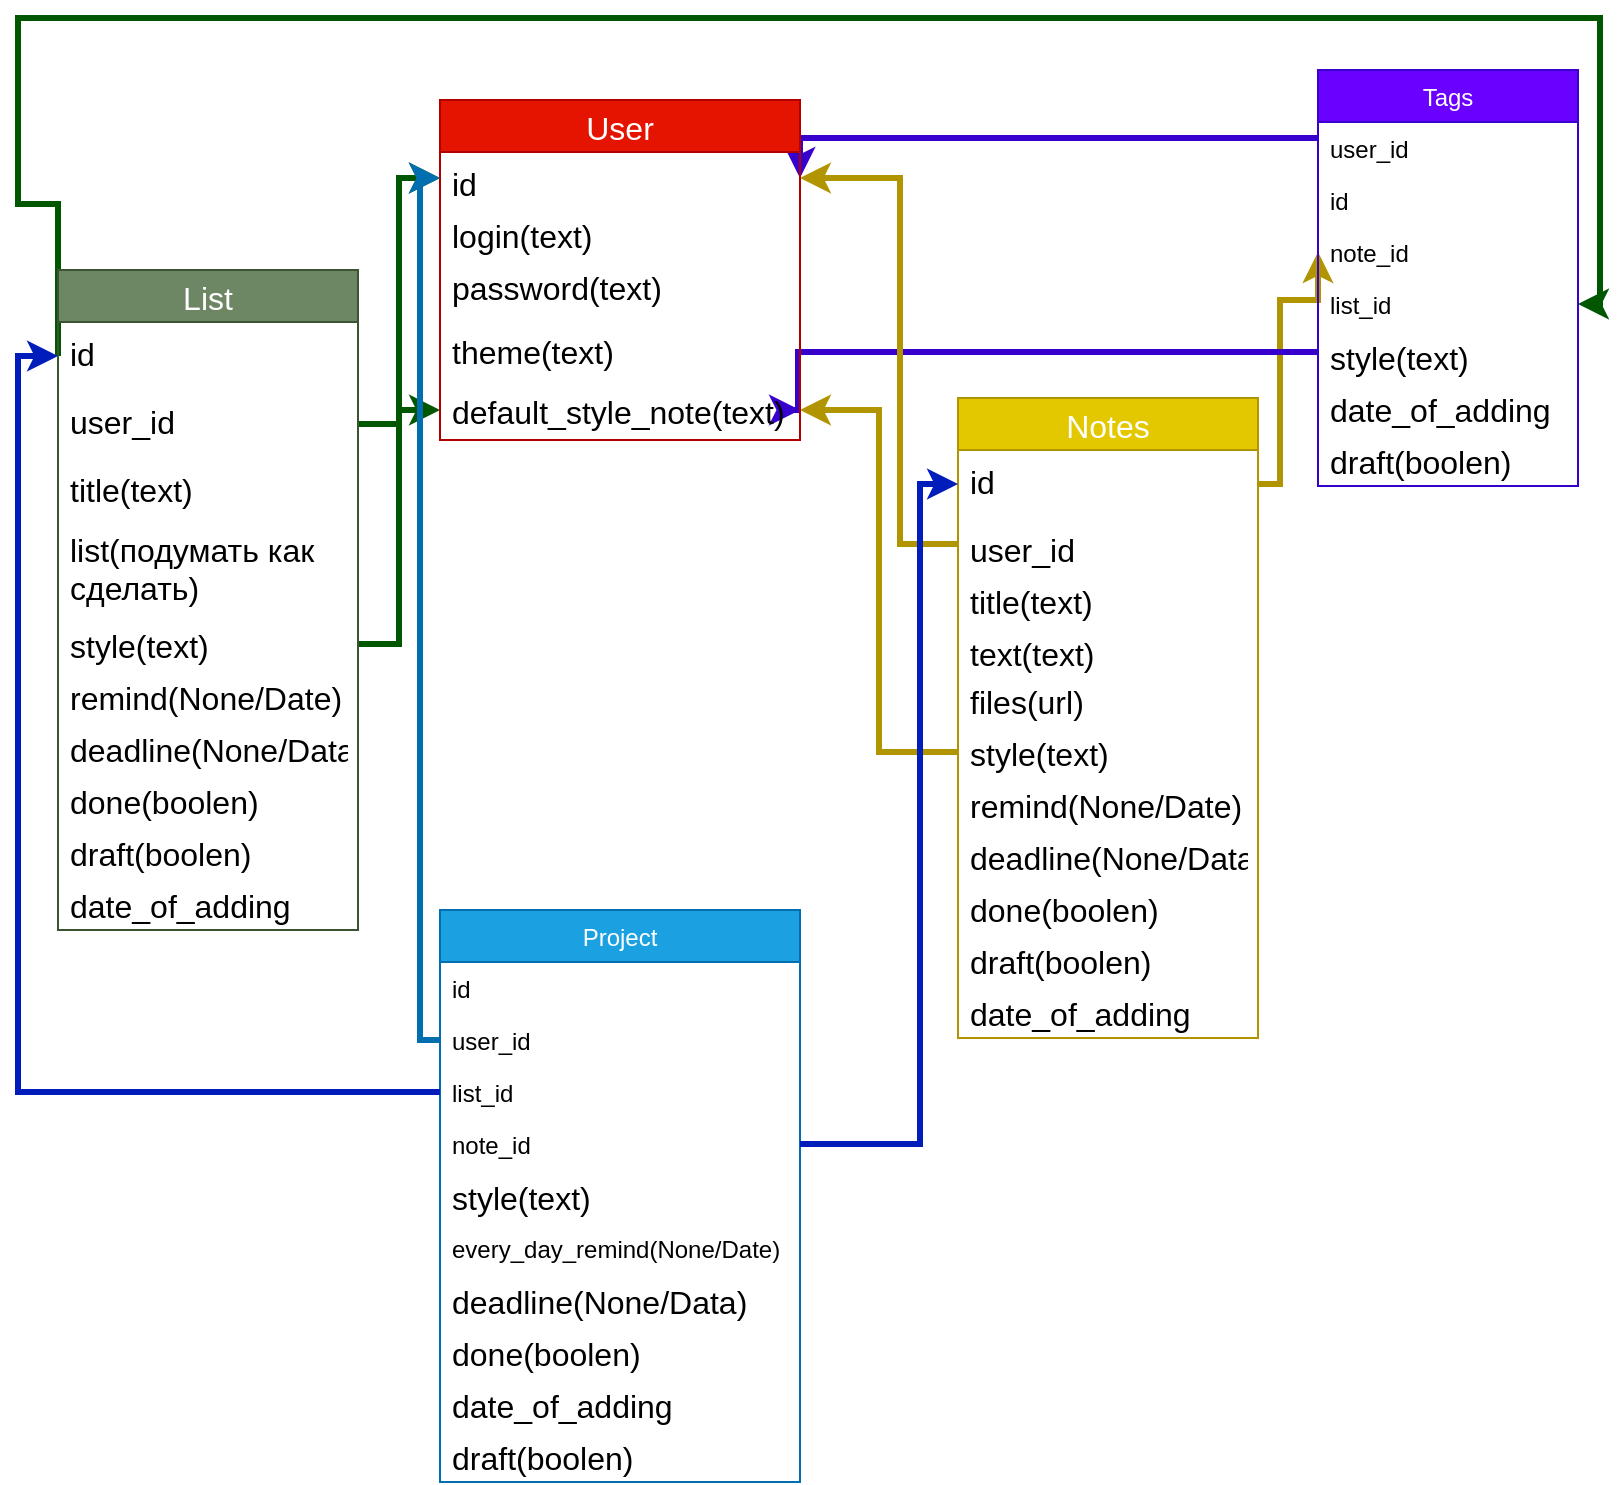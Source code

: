 <mxfile version="13.6.5" type="device" pages="8"><diagram id="mcJveL9KsqKpBxcvd3I-" name="Page-1"><mxGraphModel dx="1422" dy="762" grid="1" gridSize="10" guides="1" tooltips="1" connect="1" arrows="1" fold="1" page="1" pageScale="1" pageWidth="827" pageHeight="1169" math="0" shadow="0"><root><mxCell id="0"/><mxCell id="1" parent="0"/><mxCell id="DHCui0q18U9zmf-Km2G7-1" style="edgeStyle=orthogonalEdgeStyle;rounded=0;orthogonalLoop=1;jettySize=auto;html=1;entryX=0;entryY=0.5;entryDx=0;entryDy=0;fillColor=#008a00;strokeColor=#005700;strokeWidth=3;" parent="1" source="DHCui0q18U9zmf-Km2G7-5" target="DHCui0q18U9zmf-Km2G7-22" edge="1"><mxGeometry relative="1" as="geometry"/></mxCell><mxCell id="DHCui0q18U9zmf-Km2G7-2" style="edgeStyle=orthogonalEdgeStyle;rounded=0;orthogonalLoop=1;jettySize=auto;html=1;fillColor=#008a00;strokeColor=#005700;strokeWidth=3;" parent="1" source="DHCui0q18U9zmf-Km2G7-8" target="DHCui0q18U9zmf-Km2G7-26" edge="1"><mxGeometry relative="1" as="geometry"/></mxCell><mxCell id="DHCui0q18U9zmf-Km2G7-12" style="edgeStyle=orthogonalEdgeStyle;rounded=0;orthogonalLoop=1;jettySize=auto;html=1;entryX=1;entryY=0.5;entryDx=0;entryDy=0;strokeWidth=3;exitX=0;exitY=0.5;exitDx=0;exitDy=0;fillColor=#008a00;strokeColor=#005700;" parent="1" source="DHCui0q18U9zmf-Km2G7-4" target="DHCui0q18U9zmf-Km2G7-16" edge="1"><mxGeometry relative="1" as="geometry"><Array as="points"><mxPoint x="19" y="427"/><mxPoint x="19" y="334"/><mxPoint x="810" y="334"/><mxPoint x="810" y="477"/></Array></mxGeometry></mxCell><mxCell id="DHCui0q18U9zmf-Km2G7-20" style="edgeStyle=orthogonalEdgeStyle;rounded=0;orthogonalLoop=1;jettySize=auto;html=1;entryX=0;entryY=0.5;entryDx=0;entryDy=0;strokeWidth=3;fillColor=#e3c800;strokeColor=#B09500;" parent="1" source="DHCui0q18U9zmf-Km2G7-32" target="DHCui0q18U9zmf-Km2G7-15" edge="1"><mxGeometry relative="1" as="geometry"><Array as="points"><mxPoint x="650" y="567"/><mxPoint x="650" y="475"/></Array></mxGeometry></mxCell><mxCell id="DHCui0q18U9zmf-Km2G7-28" style="edgeStyle=orthogonalEdgeStyle;rounded=0;orthogonalLoop=1;jettySize=auto;html=1;entryX=1;entryY=0.5;entryDx=0;entryDy=0;strokeWidth=3;fillColor=#6a00ff;strokeColor=#3700CC;" parent="1" source="DHCui0q18U9zmf-Km2G7-17" target="DHCui0q18U9zmf-Km2G7-26" edge="1"><mxGeometry relative="1" as="geometry"><Array as="points"><mxPoint x="409" y="501"/></Array></mxGeometry></mxCell><mxCell id="DHCui0q18U9zmf-Km2G7-29" style="edgeStyle=orthogonalEdgeStyle;rounded=0;orthogonalLoop=1;jettySize=auto;html=1;entryX=1;entryY=0.5;entryDx=0;entryDy=0;strokeWidth=3;fillColor=#e3c800;strokeColor=#B09500;" parent="1" source="DHCui0q18U9zmf-Km2G7-33" target="DHCui0q18U9zmf-Km2G7-22" edge="1"><mxGeometry relative="1" as="geometry"><Array as="points"><mxPoint x="460" y="597"/><mxPoint x="460" y="414"/></Array></mxGeometry></mxCell><mxCell id="DHCui0q18U9zmf-Km2G7-30" style="edgeStyle=orthogonalEdgeStyle;rounded=0;orthogonalLoop=1;jettySize=auto;html=1;entryX=1;entryY=0.5;entryDx=0;entryDy=0;strokeWidth=3;fillColor=#e3c800;strokeColor=#B09500;" parent="1" source="DHCui0q18U9zmf-Km2G7-37" target="DHCui0q18U9zmf-Km2G7-26" edge="1"><mxGeometry relative="1" as="geometry"/></mxCell><mxCell id="DHCui0q18U9zmf-Km2G7-41" style="edgeStyle=orthogonalEdgeStyle;rounded=0;orthogonalLoop=1;jettySize=auto;html=1;entryX=1;entryY=0.5;entryDx=0;entryDy=0;strokeWidth=3;fillColor=#6a00ff;strokeColor=#3700CC;" parent="1" source="DHCui0q18U9zmf-Km2G7-14" target="DHCui0q18U9zmf-Km2G7-22" edge="1"><mxGeometry relative="1" as="geometry"><Array as="points"><mxPoint x="734" y="394"/><mxPoint x="409" y="394"/></Array></mxGeometry></mxCell><mxCell id="DHCui0q18U9zmf-Km2G7-31" value="Notes" style="swimlane;fontStyle=0;childLayout=stackLayout;horizontal=1;startSize=26;fillColor=#e3c800;horizontalStack=0;resizeParent=1;resizeParentMax=0;resizeLast=0;collapsible=1;marginBottom=0;fontSize=16;strokeColor=#B09500;fontColor=#ffffff;" parent="1" vertex="1"><mxGeometry x="489" y="524" width="150" height="320" as="geometry"/></mxCell><mxCell id="DHCui0q18U9zmf-Km2G7-32" value="id" style="text;strokeColor=none;fillColor=none;align=left;verticalAlign=top;spacingLeft=4;spacingRight=4;overflow=hidden;rotatable=0;points=[[0,0.5],[1,0.5]];portConstraint=eastwest;fontSize=16;" parent="DHCui0q18U9zmf-Km2G7-31" vertex="1"><mxGeometry y="26" width="150" height="34" as="geometry"/></mxCell><mxCell id="DHCui0q18U9zmf-Km2G7-33" value="user_id" style="text;strokeColor=none;fillColor=none;align=left;verticalAlign=top;spacingLeft=4;spacingRight=4;overflow=hidden;rotatable=0;points=[[0,0.5],[1,0.5]];portConstraint=eastwest;fontSize=16;" parent="DHCui0q18U9zmf-Km2G7-31" vertex="1"><mxGeometry y="60" width="150" height="26" as="geometry"/></mxCell><mxCell id="DHCui0q18U9zmf-Km2G7-34" value="title(text)" style="text;strokeColor=none;fillColor=none;align=left;verticalAlign=top;spacingLeft=4;spacingRight=4;overflow=hidden;rotatable=0;points=[[0,0.5],[1,0.5]];portConstraint=eastwest;fontSize=16;" parent="DHCui0q18U9zmf-Km2G7-31" vertex="1"><mxGeometry y="86" width="150" height="26" as="geometry"/></mxCell><mxCell id="DHCui0q18U9zmf-Km2G7-35" value="text(text)" style="text;strokeColor=none;fillColor=none;align=left;verticalAlign=top;spacingLeft=4;spacingRight=4;overflow=hidden;rotatable=0;points=[[0,0.5],[1,0.5]];portConstraint=eastwest;fontSize=16;" parent="DHCui0q18U9zmf-Km2G7-31" vertex="1"><mxGeometry y="112" width="150" height="26" as="geometry"/></mxCell><mxCell id="DHCui0q18U9zmf-Km2G7-36" value="files(url)" style="text;strokeColor=none;fillColor=none;align=left;verticalAlign=middle;spacingLeft=4;spacingRight=4;overflow=hidden;rotatable=0;points=[[0,0.5],[1,0.5]];portConstraint=eastwest;fontSize=16;" parent="DHCui0q18U9zmf-Km2G7-31" vertex="1"><mxGeometry y="138" width="150" height="26" as="geometry"/></mxCell><mxCell id="DHCui0q18U9zmf-Km2G7-37" value="style(text)" style="text;strokeColor=none;fillColor=none;align=left;verticalAlign=middle;spacingLeft=4;spacingRight=4;overflow=hidden;rotatable=0;points=[[0,0.5],[1,0.5]];portConstraint=eastwest;fontSize=16;" parent="DHCui0q18U9zmf-Km2G7-31" vertex="1"><mxGeometry y="164" width="150" height="26" as="geometry"/></mxCell><mxCell id="DHCui0q18U9zmf-Km2G7-38" value="remind(None/Date)" style="text;strokeColor=none;fillColor=none;align=left;verticalAlign=middle;spacingLeft=4;spacingRight=4;overflow=hidden;rotatable=0;points=[[0,0.5],[1,0.5]];portConstraint=eastwest;fontSize=16;" parent="DHCui0q18U9zmf-Km2G7-31" vertex="1"><mxGeometry y="190" width="150" height="26" as="geometry"/></mxCell><mxCell id="wD5M1edxfhi9S-xirRr8-1" value="deadline(None/Data)" style="text;strokeColor=none;fillColor=none;align=left;verticalAlign=middle;spacingLeft=4;spacingRight=4;overflow=hidden;rotatable=0;points=[[0,0.5],[1,0.5]];portConstraint=eastwest;fontSize=16;" parent="DHCui0q18U9zmf-Km2G7-31" vertex="1"><mxGeometry y="216" width="150" height="26" as="geometry"/></mxCell><mxCell id="DHCui0q18U9zmf-Km2G7-39" value="done(boolen)" style="text;strokeColor=none;fillColor=none;align=left;verticalAlign=middle;spacingLeft=4;spacingRight=4;overflow=hidden;rotatable=0;points=[[0,0.5],[1,0.5]];portConstraint=eastwest;fontSize=16;" parent="DHCui0q18U9zmf-Km2G7-31" vertex="1"><mxGeometry y="242" width="150" height="26" as="geometry"/></mxCell><mxCell id="wD5M1edxfhi9S-xirRr8-3" value="draft(boolen)" style="text;strokeColor=none;fillColor=none;align=left;verticalAlign=middle;spacingLeft=4;spacingRight=4;overflow=hidden;rotatable=0;points=[[0,0.5],[1,0.5]];portConstraint=eastwest;fontSize=16;" parent="DHCui0q18U9zmf-Km2G7-31" vertex="1"><mxGeometry y="268" width="150" height="26" as="geometry"/></mxCell><mxCell id="DHCui0q18U9zmf-Km2G7-40" value="date_of_adding" style="text;strokeColor=none;fillColor=none;align=left;verticalAlign=middle;spacingLeft=4;spacingRight=4;overflow=hidden;rotatable=0;points=[[0,0.5],[1,0.5]];portConstraint=eastwest;fontSize=16;" parent="DHCui0q18U9zmf-Km2G7-31" vertex="1"><mxGeometry y="294" width="150" height="26" as="geometry"/></mxCell><mxCell id="DHCui0q18U9zmf-Km2G7-21" value="User" style="swimlane;fontStyle=0;childLayout=stackLayout;horizontal=1;startSize=26;horizontalStack=0;resizeParent=1;resizeParentMax=0;resizeLast=0;collapsible=1;marginBottom=0;fillColor=#e51400;swimlaneFillColor=none;swimlaneLine=1;glass=0;shadow=0;sketch=0;fontSize=16;strokeColor=#B20000;fontColor=#ffffff;" parent="1" vertex="1"><mxGeometry x="230" y="375" width="180" height="170" as="geometry"/></mxCell><mxCell id="DHCui0q18U9zmf-Km2G7-22" value="id" style="text;strokeColor=none;fillColor=none;align=left;verticalAlign=top;spacingLeft=4;spacingRight=4;overflow=hidden;rotatable=0;points=[[0,0.5],[1,0.5]];portConstraint=eastwest;fontSize=16;" parent="DHCui0q18U9zmf-Km2G7-21" vertex="1"><mxGeometry y="26" width="180" height="26" as="geometry"/></mxCell><mxCell id="DHCui0q18U9zmf-Km2G7-23" value="login(text)" style="text;strokeColor=none;fillColor=none;align=left;verticalAlign=top;spacingLeft=4;spacingRight=4;overflow=hidden;rotatable=0;points=[[0,0.5],[1,0.5]];portConstraint=eastwest;fontSize=16;" parent="DHCui0q18U9zmf-Km2G7-21" vertex="1"><mxGeometry y="52" width="180" height="26" as="geometry"/></mxCell><mxCell id="DHCui0q18U9zmf-Km2G7-24" value="password(text)" style="text;strokeColor=none;fillColor=none;align=left;verticalAlign=top;spacingLeft=4;spacingRight=4;overflow=hidden;rotatable=0;points=[[0,0.5],[1,0.5]];portConstraint=eastwest;fontSize=16;" parent="DHCui0q18U9zmf-Km2G7-21" vertex="1"><mxGeometry y="78" width="180" height="32" as="geometry"/></mxCell><mxCell id="DHCui0q18U9zmf-Km2G7-25" value="theme(text)" style="text;strokeColor=none;fillColor=none;align=left;verticalAlign=top;spacingLeft=4;spacingRight=4;overflow=hidden;rotatable=0;points=[[0,0.5],[1,0.5]];portConstraint=eastwest;fontSize=16;" parent="DHCui0q18U9zmf-Km2G7-21" vertex="1"><mxGeometry y="110" width="180" height="30" as="geometry"/></mxCell><mxCell id="DHCui0q18U9zmf-Km2G7-26" value="default_style_note(text)" style="text;strokeColor=none;fillColor=none;align=left;verticalAlign=top;spacingLeft=4;spacingRight=4;overflow=hidden;rotatable=0;points=[[0,0.5],[1,0.5]];portConstraint=eastwest;fontSize=16;" parent="DHCui0q18U9zmf-Km2G7-21" vertex="1"><mxGeometry y="140" width="180" height="30" as="geometry"/></mxCell><mxCell id="DHCui0q18U9zmf-Km2G7-13" value="Tags" style="swimlane;fontStyle=0;childLayout=stackLayout;horizontal=1;startSize=26;fillColor=#6a00ff;horizontalStack=0;resizeParent=1;resizeParentMax=0;resizeLast=0;collapsible=1;marginBottom=0;strokeColor=#3700CC;fontColor=#ffffff;" parent="1" vertex="1"><mxGeometry x="669" y="360" width="130" height="208" as="geometry"/></mxCell><mxCell id="DHCui0q18U9zmf-Km2G7-14" value="user_id" style="text;strokeColor=none;fillColor=none;align=left;verticalAlign=top;spacingLeft=4;spacingRight=4;overflow=hidden;rotatable=0;points=[[0,0.5],[1,0.5]];portConstraint=eastwest;" parent="DHCui0q18U9zmf-Km2G7-13" vertex="1"><mxGeometry y="26" width="130" height="26" as="geometry"/></mxCell><mxCell id="wD5M1edxfhi9S-xirRr8-11" value="id" style="text;strokeColor=none;fillColor=none;align=left;verticalAlign=top;spacingLeft=4;spacingRight=4;overflow=hidden;rotatable=0;points=[[0,0.5],[1,0.5]];portConstraint=eastwest;" parent="DHCui0q18U9zmf-Km2G7-13" vertex="1"><mxGeometry y="52" width="130" height="26" as="geometry"/></mxCell><mxCell id="DHCui0q18U9zmf-Km2G7-15" value="note_id" style="text;strokeColor=none;fillColor=none;align=left;verticalAlign=top;spacingLeft=4;spacingRight=4;overflow=hidden;rotatable=0;points=[[0,0.5],[1,0.5]];portConstraint=eastwest;" parent="DHCui0q18U9zmf-Km2G7-13" vertex="1"><mxGeometry y="78" width="130" height="26" as="geometry"/></mxCell><mxCell id="DHCui0q18U9zmf-Km2G7-16" value="list_id" style="text;strokeColor=none;fillColor=none;align=left;verticalAlign=top;spacingLeft=4;spacingRight=4;overflow=hidden;rotatable=0;points=[[0,0.5],[1,0.5]];portConstraint=eastwest;" parent="DHCui0q18U9zmf-Km2G7-13" vertex="1"><mxGeometry y="104" width="130" height="26" as="geometry"/></mxCell><mxCell id="DHCui0q18U9zmf-Km2G7-17" value="style(text)" style="text;strokeColor=none;fillColor=none;align=left;verticalAlign=middle;spacingLeft=4;spacingRight=4;overflow=hidden;rotatable=0;points=[[0,0.5],[1,0.5]];portConstraint=eastwest;fontSize=16;" parent="DHCui0q18U9zmf-Km2G7-13" vertex="1"><mxGeometry y="130" width="130" height="26" as="geometry"/></mxCell><mxCell id="DHCui0q18U9zmf-Km2G7-18" value="date_of_adding" style="text;strokeColor=none;fillColor=none;align=left;verticalAlign=middle;spacingLeft=4;spacingRight=4;overflow=hidden;rotatable=0;points=[[0,0.5],[1,0.5]];portConstraint=eastwest;fontSize=16;" parent="DHCui0q18U9zmf-Km2G7-13" vertex="1"><mxGeometry y="156" width="130" height="26" as="geometry"/></mxCell><mxCell id="DHCui0q18U9zmf-Km2G7-19" value="draft(boolen)" style="text;strokeColor=none;fillColor=none;align=left;verticalAlign=middle;spacingLeft=4;spacingRight=4;overflow=hidden;rotatable=0;points=[[0,0.5],[1,0.5]];portConstraint=eastwest;fontSize=16;" parent="DHCui0q18U9zmf-Km2G7-13" vertex="1"><mxGeometry y="182" width="130" height="26" as="geometry"/></mxCell><mxCell id="wD5M1edxfhi9S-xirRr8-5" value="Project" style="swimlane;fontStyle=0;childLayout=stackLayout;horizontal=1;startSize=26;fillColor=#1ba1e2;horizontalStack=0;resizeParent=1;resizeParentMax=0;resizeLast=0;collapsible=1;marginBottom=0;strokeColor=#006EAF;fontColor=#ffffff;" parent="1" vertex="1"><mxGeometry x="230" y="780" width="180" height="286" as="geometry"/></mxCell><mxCell id="wD5M1edxfhi9S-xirRr8-6" value="id" style="text;strokeColor=none;fillColor=none;align=left;verticalAlign=top;spacingLeft=4;spacingRight=4;overflow=hidden;rotatable=0;points=[[0,0.5],[1,0.5]];portConstraint=eastwest;" parent="wD5M1edxfhi9S-xirRr8-5" vertex="1"><mxGeometry y="26" width="180" height="26" as="geometry"/></mxCell><mxCell id="wD5M1edxfhi9S-xirRr8-7" value="user_id" style="text;strokeColor=none;fillColor=none;align=left;verticalAlign=top;spacingLeft=4;spacingRight=4;overflow=hidden;rotatable=0;points=[[0,0.5],[1,0.5]];portConstraint=eastwest;" parent="wD5M1edxfhi9S-xirRr8-5" vertex="1"><mxGeometry y="52" width="180" height="26" as="geometry"/></mxCell><mxCell id="wD5M1edxfhi9S-xirRr8-10" value="list_id" style="text;strokeColor=none;fillColor=none;align=left;verticalAlign=top;spacingLeft=4;spacingRight=4;overflow=hidden;rotatable=0;points=[[0,0.5],[1,0.5]];portConstraint=eastwest;" parent="wD5M1edxfhi9S-xirRr8-5" vertex="1"><mxGeometry y="78" width="180" height="26" as="geometry"/></mxCell><mxCell id="wD5M1edxfhi9S-xirRr8-9" value="note_id" style="text;strokeColor=none;fillColor=none;align=left;verticalAlign=top;spacingLeft=4;spacingRight=4;overflow=hidden;rotatable=0;points=[[0,0.5],[1,0.5]];portConstraint=eastwest;" parent="wD5M1edxfhi9S-xirRr8-5" vertex="1"><mxGeometry y="104" width="180" height="26" as="geometry"/></mxCell><mxCell id="wD5M1edxfhi9S-xirRr8-21" value="style(text)" style="text;strokeColor=none;fillColor=none;align=left;verticalAlign=middle;spacingLeft=4;spacingRight=4;overflow=hidden;rotatable=0;points=[[0,0.5],[1,0.5]];portConstraint=eastwest;fontSize=16;" parent="wD5M1edxfhi9S-xirRr8-5" vertex="1"><mxGeometry y="130" width="180" height="26" as="geometry"/></mxCell><mxCell id="wD5M1edxfhi9S-xirRr8-8" value="every_day_remind(None/Date)" style="text;strokeColor=none;fillColor=none;align=left;verticalAlign=top;spacingLeft=4;spacingRight=4;overflow=hidden;rotatable=0;points=[[0,0.5],[1,0.5]];portConstraint=eastwest;" parent="wD5M1edxfhi9S-xirRr8-5" vertex="1"><mxGeometry y="156" width="180" height="26" as="geometry"/></mxCell><mxCell id="wD5M1edxfhi9S-xirRr8-20" value="deadline(None/Data)" style="text;strokeColor=none;fillColor=none;align=left;verticalAlign=middle;spacingLeft=4;spacingRight=4;overflow=hidden;rotatable=0;points=[[0,0.5],[1,0.5]];portConstraint=eastwest;fontSize=16;" parent="wD5M1edxfhi9S-xirRr8-5" vertex="1"><mxGeometry y="182" width="180" height="26" as="geometry"/></mxCell><mxCell id="wD5M1edxfhi9S-xirRr8-17" value="done(boolen)" style="text;strokeColor=none;fillColor=none;align=left;verticalAlign=middle;spacingLeft=4;spacingRight=4;overflow=hidden;rotatable=0;points=[[0,0.5],[1,0.5]];portConstraint=eastwest;fontSize=16;" parent="wD5M1edxfhi9S-xirRr8-5" vertex="1"><mxGeometry y="208" width="180" height="26" as="geometry"/></mxCell><mxCell id="wD5M1edxfhi9S-xirRr8-19" value="date_of_adding" style="text;strokeColor=none;fillColor=none;align=left;verticalAlign=middle;spacingLeft=4;spacingRight=4;overflow=hidden;rotatable=0;points=[[0,0.5],[1,0.5]];portConstraint=eastwest;fontSize=16;" parent="wD5M1edxfhi9S-xirRr8-5" vertex="1"><mxGeometry y="234" width="180" height="26" as="geometry"/></mxCell><mxCell id="wD5M1edxfhi9S-xirRr8-18" value="draft(boolen)" style="text;strokeColor=none;fillColor=none;align=left;verticalAlign=middle;spacingLeft=4;spacingRight=4;overflow=hidden;rotatable=0;points=[[0,0.5],[1,0.5]];portConstraint=eastwest;fontSize=16;" parent="wD5M1edxfhi9S-xirRr8-5" vertex="1"><mxGeometry y="260" width="180" height="26" as="geometry"/></mxCell><mxCell id="wD5M1edxfhi9S-xirRr8-12" style="edgeStyle=orthogonalEdgeStyle;rounded=0;orthogonalLoop=1;jettySize=auto;html=1;entryX=0;entryY=0.5;entryDx=0;entryDy=0;fillColor=#1ba1e2;strokeColor=#006EAF;strokeWidth=3;" parent="1" source="wD5M1edxfhi9S-xirRr8-7" target="DHCui0q18U9zmf-Km2G7-22" edge="1"><mxGeometry relative="1" as="geometry"><Array as="points"><mxPoint x="220" y="845"/><mxPoint x="220" y="414"/></Array></mxGeometry></mxCell><mxCell id="wD5M1edxfhi9S-xirRr8-15" style="edgeStyle=orthogonalEdgeStyle;rounded=0;orthogonalLoop=1;jettySize=auto;html=1;strokeWidth=3;fillColor=#0050ef;strokeColor=#001DBC;" parent="1" source="wD5M1edxfhi9S-xirRr8-9" target="DHCui0q18U9zmf-Km2G7-32" edge="1"><mxGeometry relative="1" as="geometry"><Array as="points"><mxPoint x="470" y="897"/><mxPoint x="470" y="567"/></Array></mxGeometry></mxCell><mxCell id="wD5M1edxfhi9S-xirRr8-16" style="edgeStyle=orthogonalEdgeStyle;rounded=0;orthogonalLoop=1;jettySize=auto;html=1;entryX=0;entryY=0.5;entryDx=0;entryDy=0;strokeWidth=3;fillColor=#0050ef;strokeColor=#001DBC;" parent="1" source="wD5M1edxfhi9S-xirRr8-10" target="DHCui0q18U9zmf-Km2G7-4" edge="1"><mxGeometry relative="1" as="geometry"><Array as="points"><mxPoint x="19" y="871"/><mxPoint x="19" y="503"/></Array></mxGeometry></mxCell><mxCell id="DHCui0q18U9zmf-Km2G7-3" value="List" style="swimlane;fontStyle=0;childLayout=stackLayout;horizontal=1;startSize=26;fillColor=#6d8764;horizontalStack=0;resizeParent=1;resizeParentMax=0;resizeLast=0;collapsible=1;marginBottom=0;shadow=0;glass=0;sketch=0;fontSize=16;strokeColor=#3A5431;fontColor=#ffffff;" parent="1" vertex="1"><mxGeometry x="39" y="460" width="150" height="330" as="geometry"/></mxCell><mxCell id="DHCui0q18U9zmf-Km2G7-4" value="id" style="text;strokeColor=none;fillColor=none;align=left;verticalAlign=top;spacingLeft=4;spacingRight=4;overflow=hidden;rotatable=0;points=[[0,0.5],[1,0.5]];portConstraint=eastwest;fontSize=16;" parent="DHCui0q18U9zmf-Km2G7-3" vertex="1"><mxGeometry y="26" width="150" height="34" as="geometry"/></mxCell><mxCell id="DHCui0q18U9zmf-Km2G7-5" value="user_id" style="text;strokeColor=none;fillColor=none;align=left;verticalAlign=top;spacingLeft=4;spacingRight=4;overflow=hidden;rotatable=0;points=[[0,0.5],[1,0.5]];portConstraint=eastwest;fontSize=16;" parent="DHCui0q18U9zmf-Km2G7-3" vertex="1"><mxGeometry y="60" width="150" height="34" as="geometry"/></mxCell><mxCell id="DHCui0q18U9zmf-Km2G7-6" value="title(text)" style="text;strokeColor=none;fillColor=none;align=left;verticalAlign=top;spacingLeft=4;spacingRight=4;overflow=hidden;rotatable=0;points=[[0,0.5],[1,0.5]];portConstraint=eastwest;fontSize=16;" parent="DHCui0q18U9zmf-Km2G7-3" vertex="1"><mxGeometry y="94" width="150" height="30" as="geometry"/></mxCell><mxCell id="DHCui0q18U9zmf-Km2G7-7" value="list(подумать как &#10;сделать)" style="text;strokeColor=none;fillColor=none;align=left;verticalAlign=top;spacingLeft=4;spacingRight=4;overflow=hidden;rotatable=0;points=[[0,0.5],[1,0.5]];portConstraint=eastwest;fontSize=16;" parent="DHCui0q18U9zmf-Km2G7-3" vertex="1"><mxGeometry y="124" width="150" height="50" as="geometry"/></mxCell><mxCell id="DHCui0q18U9zmf-Km2G7-8" value="style(text)" style="text;strokeColor=none;fillColor=none;align=left;verticalAlign=middle;spacingLeft=4;spacingRight=4;overflow=hidden;rotatable=0;points=[[0,0.5],[1,0.5]];portConstraint=eastwest;fontSize=16;" parent="DHCui0q18U9zmf-Km2G7-3" vertex="1"><mxGeometry y="174" width="150" height="26" as="geometry"/></mxCell><mxCell id="DHCui0q18U9zmf-Km2G7-9" value="remind(None/Date)" style="text;strokeColor=none;fillColor=none;align=left;verticalAlign=middle;spacingLeft=4;spacingRight=4;overflow=hidden;rotatable=0;points=[[0,0.5],[1,0.5]];portConstraint=eastwest;fontSize=16;" parent="DHCui0q18U9zmf-Km2G7-3" vertex="1"><mxGeometry y="200" width="150" height="26" as="geometry"/></mxCell><mxCell id="wD5M1edxfhi9S-xirRr8-2" value="deadline(None/Data)" style="text;strokeColor=none;fillColor=none;align=left;verticalAlign=middle;spacingLeft=4;spacingRight=4;overflow=hidden;rotatable=0;points=[[0,0.5],[1,0.5]];portConstraint=eastwest;fontSize=16;" parent="DHCui0q18U9zmf-Km2G7-3" vertex="1"><mxGeometry y="226" width="150" height="26" as="geometry"/></mxCell><mxCell id="wD5M1edxfhi9S-xirRr8-4" value="done(boolen)" style="text;strokeColor=none;fillColor=none;align=left;verticalAlign=middle;spacingLeft=4;spacingRight=4;overflow=hidden;rotatable=0;points=[[0,0.5],[1,0.5]];portConstraint=eastwest;fontSize=16;" parent="DHCui0q18U9zmf-Km2G7-3" vertex="1"><mxGeometry y="252" width="150" height="26" as="geometry"/></mxCell><mxCell id="DHCui0q18U9zmf-Km2G7-10" value="draft(boolen)" style="text;strokeColor=none;fillColor=none;align=left;verticalAlign=middle;spacingLeft=4;spacingRight=4;overflow=hidden;rotatable=0;points=[[0,0.5],[1,0.5]];portConstraint=eastwest;fontSize=16;" parent="DHCui0q18U9zmf-Km2G7-3" vertex="1"><mxGeometry y="278" width="150" height="26" as="geometry"/></mxCell><mxCell id="DHCui0q18U9zmf-Km2G7-11" value="date_of_adding" style="text;strokeColor=none;fillColor=none;align=left;verticalAlign=middle;spacingLeft=4;spacingRight=4;overflow=hidden;rotatable=0;points=[[0,0.5],[1,0.5]];portConstraint=eastwest;fontSize=16;" parent="DHCui0q18U9zmf-Km2G7-3" vertex="1"><mxGeometry y="304" width="150" height="26" as="geometry"/></mxCell></root></mxGraphModel></diagram><diagram name="Page-2" id="2tFw6zCoGIiz4I2vRFk4"><mxGraphModel dx="1422" dy="796" grid="1" gridSize="10" guides="1" tooltips="1" connect="1" arrows="1" fold="1" page="1" pageScale="1" pageWidth="827" pageHeight="1169" math="0" shadow="0"><root><mxCell id="9qzBvbK3v-0rV2UiVGy6-0"/><mxCell id="9qzBvbK3v-0rV2UiVGy6-1" parent="9qzBvbK3v-0rV2UiVGy6-0"/></root></mxGraphModel></diagram><diagram name="Page-1" id="tHJanjSl7nBKZe43eREZ"><mxGraphModel dx="1422" dy="796" grid="1" gridSize="10" guides="1" tooltips="1" connect="1" arrows="1" fold="1" page="1" pageScale="1" pageWidth="827" pageHeight="1169" math="0" shadow="0"><root><mxCell id="0"/><mxCell id="1" parent="0"/><mxCell id="U9ZF-R7Opl8gGLrHPKa--105" style="edgeStyle=none;rounded=0;orthogonalLoop=1;jettySize=auto;html=1;fontSize=16;" parent="1" source="U9ZF-R7Opl8gGLrHPKa--102" target="U9ZF-R7Opl8gGLrHPKa--82" edge="1"><mxGeometry relative="1" as="geometry"/></mxCell><mxCell id="U9ZF-R7Opl8gGLrHPKa--106" style="edgeStyle=none;rounded=0;orthogonalLoop=1;jettySize=auto;html=1;fontSize=16;" parent="1" source="U9ZF-R7Opl8gGLrHPKa--94" target="U9ZF-R7Opl8gGLrHPKa--99" edge="1"><mxGeometry relative="1" as="geometry"/></mxCell><mxCell id="U9ZF-R7Opl8gGLrHPKa--107" style="edgeStyle=none;rounded=0;orthogonalLoop=1;jettySize=auto;html=1;fontSize=16;" parent="1" source="U9ZF-R7Opl8gGLrHPKa--86" target="U9ZF-R7Opl8gGLrHPKa--82" edge="1"><mxGeometry relative="1" as="geometry"/></mxCell><mxCell id="U9ZF-R7Opl8gGLrHPKa--112" style="edgeStyle=none;rounded=0;orthogonalLoop=1;jettySize=auto;html=1;fontSize=16;" parent="1" source="U9ZF-R7Opl8gGLrHPKa--110" target="U9ZF-R7Opl8gGLrHPKa--99" edge="1"><mxGeometry relative="1" as="geometry"/></mxCell><mxCell id="U9ZF-R7Opl8gGLrHPKa--85" value="Notes" style="swimlane;fontStyle=0;childLayout=stackLayout;horizontal=1;startSize=26;fillColor=none;horizontalStack=0;resizeParent=1;resizeParentMax=0;resizeLast=0;collapsible=1;marginBottom=0;fontSize=16;" parent="1" vertex="1"><mxGeometry x="634" y="230" width="150" height="208" as="geometry"/></mxCell><mxCell id="U9ZF-R7Opl8gGLrHPKa--86" value="user_id" style="text;strokeColor=none;fillColor=none;align=left;verticalAlign=top;spacingLeft=4;spacingRight=4;overflow=hidden;rotatable=0;points=[[0,0.5],[1,0.5]];portConstraint=eastwest;fontSize=16;" parent="U9ZF-R7Opl8gGLrHPKa--85" vertex="1"><mxGeometry y="26" width="150" height="26" as="geometry"/></mxCell><mxCell id="U9ZF-R7Opl8gGLrHPKa--87" value="title(text)" style="text;strokeColor=none;fillColor=none;align=left;verticalAlign=top;spacingLeft=4;spacingRight=4;overflow=hidden;rotatable=0;points=[[0,0.5],[1,0.5]];portConstraint=eastwest;fontSize=16;" parent="U9ZF-R7Opl8gGLrHPKa--85" vertex="1"><mxGeometry y="52" width="150" height="26" as="geometry"/></mxCell><mxCell id="U9ZF-R7Opl8gGLrHPKa--88" value="text(text)" style="text;strokeColor=none;fillColor=none;align=left;verticalAlign=top;spacingLeft=4;spacingRight=4;overflow=hidden;rotatable=0;points=[[0,0.5],[1,0.5]];portConstraint=eastwest;fontSize=16;" parent="U9ZF-R7Opl8gGLrHPKa--85" vertex="1"><mxGeometry y="78" width="150" height="26" as="geometry"/></mxCell><mxCell id="U9ZF-R7Opl8gGLrHPKa--92" value="files(url)" style="text;strokeColor=none;fillColor=none;align=left;verticalAlign=middle;spacingLeft=4;spacingRight=4;overflow=hidden;rotatable=0;points=[[0,0.5],[1,0.5]];portConstraint=eastwest;fontSize=16;" parent="U9ZF-R7Opl8gGLrHPKa--85" vertex="1"><mxGeometry y="104" width="150" height="26" as="geometry"/></mxCell><mxCell id="U9ZF-R7Opl8gGLrHPKa--94" value="style(text)" style="text;strokeColor=none;fillColor=none;align=left;verticalAlign=middle;spacingLeft=4;spacingRight=4;overflow=hidden;rotatable=0;points=[[0,0.5],[1,0.5]];portConstraint=eastwest;fontSize=16;" parent="U9ZF-R7Opl8gGLrHPKa--85" vertex="1"><mxGeometry y="130" width="150" height="26" as="geometry"/></mxCell><mxCell id="U9ZF-R7Opl8gGLrHPKa--96" value="remind(None/Date)" style="text;strokeColor=none;fillColor=none;align=left;verticalAlign=middle;spacingLeft=4;spacingRight=4;overflow=hidden;rotatable=0;points=[[0,0.5],[1,0.5]];portConstraint=eastwest;fontSize=16;" parent="U9ZF-R7Opl8gGLrHPKa--85" vertex="1"><mxGeometry y="156" width="150" height="26" as="geometry"/></mxCell><mxCell id="U9ZF-R7Opl8gGLrHPKa--93" value="draft(boolen)" style="text;strokeColor=none;fillColor=none;align=left;verticalAlign=middle;spacingLeft=4;spacingRight=4;overflow=hidden;rotatable=0;points=[[0,0.5],[1,0.5]];portConstraint=eastwest;fontSize=16;" parent="U9ZF-R7Opl8gGLrHPKa--85" vertex="1"><mxGeometry y="182" width="150" height="26" as="geometry"/></mxCell><mxCell id="U9ZF-R7Opl8gGLrHPKa--101" value="List" style="swimlane;fontStyle=0;childLayout=stackLayout;horizontal=1;startSize=26;fillColor=none;horizontalStack=0;resizeParent=1;resizeParentMax=0;resizeLast=0;collapsible=1;marginBottom=0;shadow=0;glass=0;sketch=0;fontSize=16;" parent="1" vertex="1"><mxGeometry x="44" y="220" width="150" height="218" as="geometry"/></mxCell><mxCell id="U9ZF-R7Opl8gGLrHPKa--102" value="user_id" style="text;strokeColor=none;fillColor=none;align=left;verticalAlign=top;spacingLeft=4;spacingRight=4;overflow=hidden;rotatable=0;points=[[0,0.5],[1,0.5]];portConstraint=eastwest;fontSize=16;" parent="U9ZF-R7Opl8gGLrHPKa--101" vertex="1"><mxGeometry y="26" width="150" height="34" as="geometry"/></mxCell><mxCell id="U9ZF-R7Opl8gGLrHPKa--103" value="title" style="text;strokeColor=none;fillColor=none;align=left;verticalAlign=top;spacingLeft=4;spacingRight=4;overflow=hidden;rotatable=0;points=[[0,0.5],[1,0.5]];portConstraint=eastwest;fontSize=16;" parent="U9ZF-R7Opl8gGLrHPKa--101" vertex="1"><mxGeometry y="60" width="150" height="30" as="geometry"/></mxCell><mxCell id="U9ZF-R7Opl8gGLrHPKa--104" value="list(подумать как &#10;сделать)" style="text;strokeColor=none;fillColor=none;align=left;verticalAlign=top;spacingLeft=4;spacingRight=4;overflow=hidden;rotatable=0;points=[[0,0.5],[1,0.5]];portConstraint=eastwest;fontSize=16;" parent="U9ZF-R7Opl8gGLrHPKa--101" vertex="1"><mxGeometry y="90" width="150" height="50" as="geometry"/></mxCell><mxCell id="U9ZF-R7Opl8gGLrHPKa--110" value="style(text)" style="text;strokeColor=none;fillColor=none;align=left;verticalAlign=middle;spacingLeft=4;spacingRight=4;overflow=hidden;rotatable=0;points=[[0,0.5],[1,0.5]];portConstraint=eastwest;fontSize=16;" parent="U9ZF-R7Opl8gGLrHPKa--101" vertex="1"><mxGeometry y="140" width="150" height="26" as="geometry"/></mxCell><mxCell id="U9ZF-R7Opl8gGLrHPKa--108" value="remind(None/Date)" style="text;strokeColor=none;fillColor=none;align=left;verticalAlign=middle;spacingLeft=4;spacingRight=4;overflow=hidden;rotatable=0;points=[[0,0.5],[1,0.5]];portConstraint=eastwest;fontSize=16;" parent="U9ZF-R7Opl8gGLrHPKa--101" vertex="1"><mxGeometry y="166" width="150" height="26" as="geometry"/></mxCell><mxCell id="U9ZF-R7Opl8gGLrHPKa--109" value="draft(boolen)" style="text;strokeColor=none;fillColor=none;align=left;verticalAlign=middle;spacingLeft=4;spacingRight=4;overflow=hidden;rotatable=0;points=[[0,0.5],[1,0.5]];portConstraint=eastwest;fontSize=16;" parent="U9ZF-R7Opl8gGLrHPKa--101" vertex="1"><mxGeometry y="192" width="150" height="26" as="geometry"/></mxCell><mxCell id="U9ZF-R7Opl8gGLrHPKa--81" value="User" style="swimlane;fontStyle=0;childLayout=stackLayout;horizontal=1;startSize=26;horizontalStack=0;resizeParent=1;resizeParentMax=0;resizeLast=0;collapsible=1;marginBottom=0;fillColor=none;swimlaneFillColor=none;swimlaneLine=1;glass=0;shadow=0;sketch=0;fontSize=16;" parent="1" vertex="1"><mxGeometry x="330" y="200" width="180" height="200" as="geometry"/></mxCell><mxCell id="U9ZF-R7Opl8gGLrHPKa--82" value="id" style="text;strokeColor=none;fillColor=none;align=left;verticalAlign=top;spacingLeft=4;spacingRight=4;overflow=hidden;rotatable=0;points=[[0,0.5],[1,0.5]];portConstraint=eastwest;fontSize=16;" parent="U9ZF-R7Opl8gGLrHPKa--81" vertex="1"><mxGeometry y="26" width="180" height="26" as="geometry"/></mxCell><mxCell id="U9ZF-R7Opl8gGLrHPKa--83" value="login(text)" style="text;strokeColor=none;fillColor=none;align=left;verticalAlign=top;spacingLeft=4;spacingRight=4;overflow=hidden;rotatable=0;points=[[0,0.5],[1,0.5]];portConstraint=eastwest;fontSize=16;" parent="U9ZF-R7Opl8gGLrHPKa--81" vertex="1"><mxGeometry y="52" width="180" height="26" as="geometry"/></mxCell><mxCell id="U9ZF-R7Opl8gGLrHPKa--91" value="password(text)" style="text;strokeColor=none;fillColor=none;align=left;verticalAlign=top;spacingLeft=4;spacingRight=4;overflow=hidden;rotatable=0;points=[[0,0.5],[1,0.5]];portConstraint=eastwest;fontSize=16;" parent="U9ZF-R7Opl8gGLrHPKa--81" vertex="1"><mxGeometry y="78" width="180" height="32" as="geometry"/></mxCell><mxCell id="U9ZF-R7Opl8gGLrHPKa--97" value="theme(text)" style="text;strokeColor=none;fillColor=none;align=left;verticalAlign=top;spacingLeft=4;spacingRight=4;overflow=hidden;rotatable=0;points=[[0,0.5],[1,0.5]];portConstraint=eastwest;fontSize=16;" parent="U9ZF-R7Opl8gGLrHPKa--81" vertex="1"><mxGeometry y="110" width="180" height="30" as="geometry"/></mxCell><mxCell id="U9ZF-R7Opl8gGLrHPKa--99" value="default_style_note(text)" style="text;strokeColor=none;fillColor=none;align=left;verticalAlign=top;spacingLeft=4;spacingRight=4;overflow=hidden;rotatable=0;points=[[0,0.5],[1,0.5]];portConstraint=eastwest;fontSize=16;" parent="U9ZF-R7Opl8gGLrHPKa--81" vertex="1"><mxGeometry y="140" width="180" height="30" as="geometry"/></mxCell><mxCell id="U9ZF-R7Opl8gGLrHPKa--98" value="some settings" style="text;strokeColor=none;fillColor=none;align=left;verticalAlign=top;spacingLeft=4;spacingRight=4;overflow=hidden;rotatable=0;points=[[0,0.5],[1,0.5]];portConstraint=eastwest;fontSize=16;" parent="U9ZF-R7Opl8gGLrHPKa--81" vertex="1"><mxGeometry y="170" width="180" height="30" as="geometry"/></mxCell></root></mxGraphModel></diagram><diagram name="Page-2" id="FHjAle62S8JS_DBqzjs_"><mxGraphModel dx="1422" dy="796" grid="1" gridSize="10" guides="1" tooltips="1" connect="1" arrows="1" fold="1" page="1" pageScale="1" pageWidth="827" pageHeight="1169" math="0" shadow="0"><root><mxCell id="9qzBvbK3v-0rV2UiVGy6-0"/><mxCell id="9qzBvbK3v-0rV2UiVGy6-1" parent="9qzBvbK3v-0rV2UiVGy6-0"/></root></mxGraphModel></diagram><diagram name="Page-1" id="S25pMmYcfOiyU9IIb4c_"><mxGraphModel dx="1422" dy="796" grid="1" gridSize="10" guides="1" tooltips="1" connect="1" arrows="1" fold="1" page="1" pageScale="1" pageWidth="827" pageHeight="1169" math="0" shadow="0"><root><mxCell id="0"/><mxCell id="1" parent="0"/><mxCell id="2NSVenArPndQwyUVYFN4-5" style="edgeStyle=orthogonalEdgeStyle;rounded=0;orthogonalLoop=1;jettySize=auto;html=1;entryX=0;entryY=0.5;entryDx=0;entryDy=0;fillColor=#008a00;strokeColor=#005700;strokeWidth=3;" edge="1" parent="1" source="U9ZF-R7Opl8gGLrHPKa--102" target="U9ZF-R7Opl8gGLrHPKa--82"><mxGeometry relative="1" as="geometry"/></mxCell><mxCell id="2NSVenArPndQwyUVYFN4-6" style="edgeStyle=orthogonalEdgeStyle;rounded=0;orthogonalLoop=1;jettySize=auto;html=1;fillColor=#008a00;strokeColor=#005700;strokeWidth=3;" edge="1" parent="1" source="U9ZF-R7Opl8gGLrHPKa--110" target="U9ZF-R7Opl8gGLrHPKa--99"><mxGeometry relative="1" as="geometry"/></mxCell><mxCell id="U9ZF-R7Opl8gGLrHPKa--101" value="List" style="swimlane;fontStyle=0;childLayout=stackLayout;horizontal=1;startSize=26;fillColor=#6d8764;horizontalStack=0;resizeParent=1;resizeParentMax=0;resizeLast=0;collapsible=1;marginBottom=0;shadow=0;glass=0;sketch=0;fontSize=16;strokeColor=#3A5431;fontColor=#ffffff;" parent="1" vertex="1"><mxGeometry x="40" y="60" width="150" height="278" as="geometry"/></mxCell><mxCell id="2NSVenArPndQwyUVYFN4-3" value="id" style="text;strokeColor=none;fillColor=none;align=left;verticalAlign=top;spacingLeft=4;spacingRight=4;overflow=hidden;rotatable=0;points=[[0,0.5],[1,0.5]];portConstraint=eastwest;fontSize=16;" vertex="1" parent="U9ZF-R7Opl8gGLrHPKa--101"><mxGeometry y="26" width="150" height="34" as="geometry"/></mxCell><mxCell id="U9ZF-R7Opl8gGLrHPKa--102" value="user_id" style="text;strokeColor=none;fillColor=none;align=left;verticalAlign=top;spacingLeft=4;spacingRight=4;overflow=hidden;rotatable=0;points=[[0,0.5],[1,0.5]];portConstraint=eastwest;fontSize=16;" parent="U9ZF-R7Opl8gGLrHPKa--101" vertex="1"><mxGeometry y="60" width="150" height="34" as="geometry"/></mxCell><mxCell id="U9ZF-R7Opl8gGLrHPKa--103" value="title" style="text;strokeColor=none;fillColor=none;align=left;verticalAlign=top;spacingLeft=4;spacingRight=4;overflow=hidden;rotatable=0;points=[[0,0.5],[1,0.5]];portConstraint=eastwest;fontSize=16;" parent="U9ZF-R7Opl8gGLrHPKa--101" vertex="1"><mxGeometry y="94" width="150" height="30" as="geometry"/></mxCell><mxCell id="U9ZF-R7Opl8gGLrHPKa--104" value="list(подумать как &#10;сделать)" style="text;strokeColor=none;fillColor=none;align=left;verticalAlign=top;spacingLeft=4;spacingRight=4;overflow=hidden;rotatable=0;points=[[0,0.5],[1,0.5]];portConstraint=eastwest;fontSize=16;" parent="U9ZF-R7Opl8gGLrHPKa--101" vertex="1"><mxGeometry y="124" width="150" height="50" as="geometry"/></mxCell><mxCell id="U9ZF-R7Opl8gGLrHPKa--110" value="style(text)" style="text;strokeColor=none;fillColor=none;align=left;verticalAlign=middle;spacingLeft=4;spacingRight=4;overflow=hidden;rotatable=0;points=[[0,0.5],[1,0.5]];portConstraint=eastwest;fontSize=16;" parent="U9ZF-R7Opl8gGLrHPKa--101" vertex="1"><mxGeometry y="174" width="150" height="26" as="geometry"/></mxCell><mxCell id="U9ZF-R7Opl8gGLrHPKa--108" value="remind(None/Date)" style="text;strokeColor=none;fillColor=none;align=left;verticalAlign=middle;spacingLeft=4;spacingRight=4;overflow=hidden;rotatable=0;points=[[0,0.5],[1,0.5]];portConstraint=eastwest;fontSize=16;" parent="U9ZF-R7Opl8gGLrHPKa--101" vertex="1"><mxGeometry y="200" width="150" height="26" as="geometry"/></mxCell><mxCell id="U9ZF-R7Opl8gGLrHPKa--109" value="draft(boolen)" style="text;strokeColor=none;fillColor=none;align=left;verticalAlign=middle;spacingLeft=4;spacingRight=4;overflow=hidden;rotatable=0;points=[[0,0.5],[1,0.5]];portConstraint=eastwest;fontSize=16;" parent="U9ZF-R7Opl8gGLrHPKa--101" vertex="1"><mxGeometry y="226" width="150" height="26" as="geometry"/></mxCell><mxCell id="2NSVenArPndQwyUVYFN4-2" value="date_of_adding" style="text;strokeColor=none;fillColor=none;align=left;verticalAlign=middle;spacingLeft=4;spacingRight=4;overflow=hidden;rotatable=0;points=[[0,0.5],[1,0.5]];portConstraint=eastwest;fontSize=16;" vertex="1" parent="U9ZF-R7Opl8gGLrHPKa--101"><mxGeometry y="252" width="150" height="26" as="geometry"/></mxCell><mxCell id="2NSVenArPndQwyUVYFN4-11" style="edgeStyle=orthogonalEdgeStyle;rounded=0;orthogonalLoop=1;jettySize=auto;html=1;entryX=1;entryY=0.5;entryDx=0;entryDy=0;strokeWidth=3;exitX=0;exitY=0.5;exitDx=0;exitDy=0;fillColor=#008a00;strokeColor=#005700;" edge="1" parent="1" source="2NSVenArPndQwyUVYFN4-3" target="2NSVenArPndQwyUVYFN4-10"><mxGeometry relative="1" as="geometry"><Array as="points"><mxPoint x="20" y="103"/><mxPoint x="20" y="10"/><mxPoint x="810" y="10"/><mxPoint x="810" y="151"/></Array></mxGeometry></mxCell><mxCell id="2NSVenArPndQwyUVYFN4-7" value="Category" style="swimlane;fontStyle=0;childLayout=stackLayout;horizontal=1;startSize=26;fillColor=#6a00ff;horizontalStack=0;resizeParent=1;resizeParentMax=0;resizeLast=0;collapsible=1;marginBottom=0;strokeColor=#3700CC;fontColor=#ffffff;" vertex="1" parent="1"><mxGeometry x="670" y="60" width="130" height="182" as="geometry"/></mxCell><mxCell id="2NSVenArPndQwyUVYFN4-8" value="user_id" style="text;strokeColor=none;fillColor=none;align=left;verticalAlign=top;spacingLeft=4;spacingRight=4;overflow=hidden;rotatable=0;points=[[0,0.5],[1,0.5]];portConstraint=eastwest;" vertex="1" parent="2NSVenArPndQwyUVYFN4-7"><mxGeometry y="26" width="130" height="26" as="geometry"/></mxCell><mxCell id="2NSVenArPndQwyUVYFN4-9" value="note_id" style="text;strokeColor=none;fillColor=none;align=left;verticalAlign=top;spacingLeft=4;spacingRight=4;overflow=hidden;rotatable=0;points=[[0,0.5],[1,0.5]];portConstraint=eastwest;" vertex="1" parent="2NSVenArPndQwyUVYFN4-7"><mxGeometry y="52" width="130" height="26" as="geometry"/></mxCell><mxCell id="2NSVenArPndQwyUVYFN4-10" value="list_id" style="text;strokeColor=none;fillColor=none;align=left;verticalAlign=top;spacingLeft=4;spacingRight=4;overflow=hidden;rotatable=0;points=[[0,0.5],[1,0.5]];portConstraint=eastwest;" vertex="1" parent="2NSVenArPndQwyUVYFN4-7"><mxGeometry y="78" width="130" height="26" as="geometry"/></mxCell><mxCell id="2NSVenArPndQwyUVYFN4-13" value="style(text)" style="text;strokeColor=none;fillColor=none;align=left;verticalAlign=middle;spacingLeft=4;spacingRight=4;overflow=hidden;rotatable=0;points=[[0,0.5],[1,0.5]];portConstraint=eastwest;fontSize=16;" vertex="1" parent="2NSVenArPndQwyUVYFN4-7"><mxGeometry y="104" width="130" height="26" as="geometry"/></mxCell><mxCell id="2NSVenArPndQwyUVYFN4-15" value="date_of_adding" style="text;strokeColor=none;fillColor=none;align=left;verticalAlign=middle;spacingLeft=4;spacingRight=4;overflow=hidden;rotatable=0;points=[[0,0.5],[1,0.5]];portConstraint=eastwest;fontSize=16;" vertex="1" parent="2NSVenArPndQwyUVYFN4-7"><mxGeometry y="130" width="130" height="26" as="geometry"/></mxCell><mxCell id="2NSVenArPndQwyUVYFN4-14" value="draft(boolen)" style="text;strokeColor=none;fillColor=none;align=left;verticalAlign=middle;spacingLeft=4;spacingRight=4;overflow=hidden;rotatable=0;points=[[0,0.5],[1,0.5]];portConstraint=eastwest;fontSize=16;" vertex="1" parent="2NSVenArPndQwyUVYFN4-7"><mxGeometry y="156" width="130" height="26" as="geometry"/></mxCell><mxCell id="2NSVenArPndQwyUVYFN4-12" style="edgeStyle=orthogonalEdgeStyle;rounded=0;orthogonalLoop=1;jettySize=auto;html=1;entryX=0;entryY=0.5;entryDx=0;entryDy=0;strokeWidth=3;fillColor=#e3c800;strokeColor=#B09500;" edge="1" parent="1" source="2NSVenArPndQwyUVYFN4-4" target="2NSVenArPndQwyUVYFN4-9"><mxGeometry relative="1" as="geometry"/></mxCell><mxCell id="U9ZF-R7Opl8gGLrHPKa--81" value="User" style="swimlane;fontStyle=0;childLayout=stackLayout;horizontal=1;startSize=26;horizontalStack=0;resizeParent=1;resizeParentMax=0;resizeLast=0;collapsible=1;marginBottom=0;fillColor=#e51400;swimlaneFillColor=none;swimlaneLine=1;glass=0;shadow=0;sketch=0;fontSize=16;strokeColor=#B20000;fontColor=#ffffff;" parent="1" vertex="1"><mxGeometry x="230" y="60" width="180" height="200" as="geometry"/></mxCell><mxCell id="U9ZF-R7Opl8gGLrHPKa--82" value="id" style="text;strokeColor=none;fillColor=none;align=left;verticalAlign=top;spacingLeft=4;spacingRight=4;overflow=hidden;rotatable=0;points=[[0,0.5],[1,0.5]];portConstraint=eastwest;fontSize=16;" parent="U9ZF-R7Opl8gGLrHPKa--81" vertex="1"><mxGeometry y="26" width="180" height="26" as="geometry"/></mxCell><mxCell id="U9ZF-R7Opl8gGLrHPKa--83" value="login(text)" style="text;strokeColor=none;fillColor=none;align=left;verticalAlign=top;spacingLeft=4;spacingRight=4;overflow=hidden;rotatable=0;points=[[0,0.5],[1,0.5]];portConstraint=eastwest;fontSize=16;" parent="U9ZF-R7Opl8gGLrHPKa--81" vertex="1"><mxGeometry y="52" width="180" height="26" as="geometry"/></mxCell><mxCell id="U9ZF-R7Opl8gGLrHPKa--91" value="password(text)" style="text;strokeColor=none;fillColor=none;align=left;verticalAlign=top;spacingLeft=4;spacingRight=4;overflow=hidden;rotatable=0;points=[[0,0.5],[1,0.5]];portConstraint=eastwest;fontSize=16;" parent="U9ZF-R7Opl8gGLrHPKa--81" vertex="1"><mxGeometry y="78" width="180" height="32" as="geometry"/></mxCell><mxCell id="U9ZF-R7Opl8gGLrHPKa--97" value="theme(text)" style="text;strokeColor=none;fillColor=none;align=left;verticalAlign=top;spacingLeft=4;spacingRight=4;overflow=hidden;rotatable=0;points=[[0,0.5],[1,0.5]];portConstraint=eastwest;fontSize=16;" parent="U9ZF-R7Opl8gGLrHPKa--81" vertex="1"><mxGeometry y="110" width="180" height="30" as="geometry"/></mxCell><mxCell id="U9ZF-R7Opl8gGLrHPKa--99" value="default_style_note(text)" style="text;strokeColor=none;fillColor=none;align=left;verticalAlign=top;spacingLeft=4;spacingRight=4;overflow=hidden;rotatable=0;points=[[0,0.5],[1,0.5]];portConstraint=eastwest;fontSize=16;" parent="U9ZF-R7Opl8gGLrHPKa--81" vertex="1"><mxGeometry y="140" width="180" height="30" as="geometry"/></mxCell><mxCell id="U9ZF-R7Opl8gGLrHPKa--98" value="some settings" style="text;strokeColor=none;fillColor=none;align=left;verticalAlign=top;spacingLeft=4;spacingRight=4;overflow=hidden;rotatable=0;points=[[0,0.5],[1,0.5]];portConstraint=eastwest;fontSize=16;" parent="U9ZF-R7Opl8gGLrHPKa--81" vertex="1"><mxGeometry y="170" width="180" height="30" as="geometry"/></mxCell><mxCell id="2NSVenArPndQwyUVYFN4-16" style="edgeStyle=orthogonalEdgeStyle;rounded=0;orthogonalLoop=1;jettySize=auto;html=1;entryX=1;entryY=0.5;entryDx=0;entryDy=0;strokeWidth=3;fillColor=#6a00ff;strokeColor=#3700CC;" edge="1" parent="1" source="2NSVenArPndQwyUVYFN4-13" target="U9ZF-R7Opl8gGLrHPKa--99"><mxGeometry relative="1" as="geometry"><Array as="points"><mxPoint x="410" y="177"/></Array></mxGeometry></mxCell><mxCell id="2NSVenArPndQwyUVYFN4-17" style="edgeStyle=orthogonalEdgeStyle;rounded=0;orthogonalLoop=1;jettySize=auto;html=1;entryX=1;entryY=0.5;entryDx=0;entryDy=0;strokeWidth=3;fillColor=#e3c800;strokeColor=#B09500;" edge="1" parent="1" source="U9ZF-R7Opl8gGLrHPKa--86" target="U9ZF-R7Opl8gGLrHPKa--82"><mxGeometry relative="1" as="geometry"><Array as="points"><mxPoint x="430" y="273"/><mxPoint x="430" y="99"/></Array></mxGeometry></mxCell><mxCell id="2NSVenArPndQwyUVYFN4-18" style="edgeStyle=orthogonalEdgeStyle;rounded=0;orthogonalLoop=1;jettySize=auto;html=1;entryX=1;entryY=0.5;entryDx=0;entryDy=0;strokeWidth=3;fillColor=#e3c800;strokeColor=#B09500;" edge="1" parent="1" source="U9ZF-R7Opl8gGLrHPKa--94" target="U9ZF-R7Opl8gGLrHPKa--99"><mxGeometry relative="1" as="geometry"/></mxCell><mxCell id="U9ZF-R7Opl8gGLrHPKa--85" value="Notes" style="swimlane;fontStyle=0;childLayout=stackLayout;horizontal=1;startSize=26;fillColor=#e3c800;horizontalStack=0;resizeParent=1;resizeParentMax=0;resizeLast=0;collapsible=1;marginBottom=0;fontSize=16;strokeColor=#B09500;fontColor=#ffffff;" parent="1" vertex="1"><mxGeometry x="490" y="200" width="150" height="268" as="geometry"/></mxCell><mxCell id="2NSVenArPndQwyUVYFN4-4" value="id" style="text;strokeColor=none;fillColor=none;align=left;verticalAlign=top;spacingLeft=4;spacingRight=4;overflow=hidden;rotatable=0;points=[[0,0.5],[1,0.5]];portConstraint=eastwest;fontSize=16;" vertex="1" parent="U9ZF-R7Opl8gGLrHPKa--85"><mxGeometry y="26" width="150" height="34" as="geometry"/></mxCell><mxCell id="U9ZF-R7Opl8gGLrHPKa--86" value="user_id" style="text;strokeColor=none;fillColor=none;align=left;verticalAlign=top;spacingLeft=4;spacingRight=4;overflow=hidden;rotatable=0;points=[[0,0.5],[1,0.5]];portConstraint=eastwest;fontSize=16;" parent="U9ZF-R7Opl8gGLrHPKa--85" vertex="1"><mxGeometry y="60" width="150" height="26" as="geometry"/></mxCell><mxCell id="U9ZF-R7Opl8gGLrHPKa--87" value="title(text)" style="text;strokeColor=none;fillColor=none;align=left;verticalAlign=top;spacingLeft=4;spacingRight=4;overflow=hidden;rotatable=0;points=[[0,0.5],[1,0.5]];portConstraint=eastwest;fontSize=16;" parent="U9ZF-R7Opl8gGLrHPKa--85" vertex="1"><mxGeometry y="86" width="150" height="26" as="geometry"/></mxCell><mxCell id="U9ZF-R7Opl8gGLrHPKa--88" value="text(text)" style="text;strokeColor=none;fillColor=none;align=left;verticalAlign=top;spacingLeft=4;spacingRight=4;overflow=hidden;rotatable=0;points=[[0,0.5],[1,0.5]];portConstraint=eastwest;fontSize=16;" parent="U9ZF-R7Opl8gGLrHPKa--85" vertex="1"><mxGeometry y="112" width="150" height="26" as="geometry"/></mxCell><mxCell id="U9ZF-R7Opl8gGLrHPKa--92" value="files(url)" style="text;strokeColor=none;fillColor=none;align=left;verticalAlign=middle;spacingLeft=4;spacingRight=4;overflow=hidden;rotatable=0;points=[[0,0.5],[1,0.5]];portConstraint=eastwest;fontSize=16;" parent="U9ZF-R7Opl8gGLrHPKa--85" vertex="1"><mxGeometry y="138" width="150" height="26" as="geometry"/></mxCell><mxCell id="U9ZF-R7Opl8gGLrHPKa--94" value="style(text)" style="text;strokeColor=none;fillColor=none;align=left;verticalAlign=middle;spacingLeft=4;spacingRight=4;overflow=hidden;rotatable=0;points=[[0,0.5],[1,0.5]];portConstraint=eastwest;fontSize=16;" parent="U9ZF-R7Opl8gGLrHPKa--85" vertex="1"><mxGeometry y="164" width="150" height="26" as="geometry"/></mxCell><mxCell id="U9ZF-R7Opl8gGLrHPKa--96" value="remind(None/Date)" style="text;strokeColor=none;fillColor=none;align=left;verticalAlign=middle;spacingLeft=4;spacingRight=4;overflow=hidden;rotatable=0;points=[[0,0.5],[1,0.5]];portConstraint=eastwest;fontSize=16;" parent="U9ZF-R7Opl8gGLrHPKa--85" vertex="1"><mxGeometry y="190" width="150" height="26" as="geometry"/></mxCell><mxCell id="U9ZF-R7Opl8gGLrHPKa--93" value="draft(boolen)" style="text;strokeColor=none;fillColor=none;align=left;verticalAlign=middle;spacingLeft=4;spacingRight=4;overflow=hidden;rotatable=0;points=[[0,0.5],[1,0.5]];portConstraint=eastwest;fontSize=16;" parent="U9ZF-R7Opl8gGLrHPKa--85" vertex="1"><mxGeometry y="216" width="150" height="26" as="geometry"/></mxCell><mxCell id="2NSVenArPndQwyUVYFN4-1" value="date_of_adding" style="text;strokeColor=none;fillColor=none;align=left;verticalAlign=middle;spacingLeft=4;spacingRight=4;overflow=hidden;rotatable=0;points=[[0,0.5],[1,0.5]];portConstraint=eastwest;fontSize=16;" vertex="1" parent="U9ZF-R7Opl8gGLrHPKa--85"><mxGeometry y="242" width="150" height="26" as="geometry"/></mxCell><mxCell id="2NSVenArPndQwyUVYFN4-19" style="edgeStyle=orthogonalEdgeStyle;rounded=0;orthogonalLoop=1;jettySize=auto;html=1;entryX=1;entryY=0.5;entryDx=0;entryDy=0;strokeWidth=3;fillColor=#6a00ff;strokeColor=#3700CC;" edge="1" parent="1" source="2NSVenArPndQwyUVYFN4-8" target="U9ZF-R7Opl8gGLrHPKa--82"><mxGeometry relative="1" as="geometry"><Array as="points"><mxPoint x="735" y="70"/><mxPoint x="410" y="70"/></Array></mxGeometry></mxCell></root></mxGraphModel></diagram><diagram name="Page-2" id="7iZVpSyvguAG0e-Zwpo9"><mxGraphModel dx="1422" dy="796" grid="1" gridSize="10" guides="1" tooltips="1" connect="1" arrows="1" fold="1" page="1" pageScale="1" pageWidth="827" pageHeight="1169" math="0" shadow="0"><root><mxCell id="9qzBvbK3v-0rV2UiVGy6-0"/><mxCell id="9qzBvbK3v-0rV2UiVGy6-1" parent="9qzBvbK3v-0rV2UiVGy6-0"/></root></mxGraphModel></diagram><diagram name="Page-1" id="a5sE-HjaXHbTmyFaHmi0"><mxGraphModel dx="1422" dy="796" grid="1" gridSize="10" guides="1" tooltips="1" connect="1" arrows="1" fold="1" page="1" pageScale="1" pageWidth="827" pageHeight="1169" math="0" shadow="0"><root><mxCell id="0"/><mxCell id="1" parent="0"/><mxCell id="U9ZF-R7Opl8gGLrHPKa--105" style="edgeStyle=none;rounded=0;orthogonalLoop=1;jettySize=auto;html=1;fontSize=16;" parent="1" source="U9ZF-R7Opl8gGLrHPKa--102" target="U9ZF-R7Opl8gGLrHPKa--82" edge="1"><mxGeometry relative="1" as="geometry"/></mxCell><mxCell id="U9ZF-R7Opl8gGLrHPKa--106" style="edgeStyle=none;rounded=0;orthogonalLoop=1;jettySize=auto;html=1;fontSize=16;" parent="1" source="U9ZF-R7Opl8gGLrHPKa--94" target="U9ZF-R7Opl8gGLrHPKa--99" edge="1"><mxGeometry relative="1" as="geometry"/></mxCell><mxCell id="U9ZF-R7Opl8gGLrHPKa--107" style="edgeStyle=none;rounded=0;orthogonalLoop=1;jettySize=auto;html=1;fontSize=16;" parent="1" source="U9ZF-R7Opl8gGLrHPKa--86" target="U9ZF-R7Opl8gGLrHPKa--82" edge="1"><mxGeometry relative="1" as="geometry"/></mxCell><mxCell id="U9ZF-R7Opl8gGLrHPKa--112" style="edgeStyle=none;rounded=0;orthogonalLoop=1;jettySize=auto;html=1;fontSize=16;" parent="1" source="U9ZF-R7Opl8gGLrHPKa--110" target="U9ZF-R7Opl8gGLrHPKa--99" edge="1"><mxGeometry relative="1" as="geometry"/></mxCell><mxCell id="U9ZF-R7Opl8gGLrHPKa--85" value="Notes" style="swimlane;fontStyle=0;childLayout=stackLayout;horizontal=1;startSize=26;fillColor=none;horizontalStack=0;resizeParent=1;resizeParentMax=0;resizeLast=0;collapsible=1;marginBottom=0;fontSize=16;" parent="1" vertex="1"><mxGeometry x="634" y="230" width="150" height="208" as="geometry"/></mxCell><mxCell id="U9ZF-R7Opl8gGLrHPKa--86" value="user_id" style="text;strokeColor=none;fillColor=none;align=left;verticalAlign=top;spacingLeft=4;spacingRight=4;overflow=hidden;rotatable=0;points=[[0,0.5],[1,0.5]];portConstraint=eastwest;fontSize=16;" parent="U9ZF-R7Opl8gGLrHPKa--85" vertex="1"><mxGeometry y="26" width="150" height="26" as="geometry"/></mxCell><mxCell id="U9ZF-R7Opl8gGLrHPKa--87" value="title(text)" style="text;strokeColor=none;fillColor=none;align=left;verticalAlign=top;spacingLeft=4;spacingRight=4;overflow=hidden;rotatable=0;points=[[0,0.5],[1,0.5]];portConstraint=eastwest;fontSize=16;" parent="U9ZF-R7Opl8gGLrHPKa--85" vertex="1"><mxGeometry y="52" width="150" height="26" as="geometry"/></mxCell><mxCell id="U9ZF-R7Opl8gGLrHPKa--88" value="text(text)" style="text;strokeColor=none;fillColor=none;align=left;verticalAlign=top;spacingLeft=4;spacingRight=4;overflow=hidden;rotatable=0;points=[[0,0.5],[1,0.5]];portConstraint=eastwest;fontSize=16;" parent="U9ZF-R7Opl8gGLrHPKa--85" vertex="1"><mxGeometry y="78" width="150" height="26" as="geometry"/></mxCell><mxCell id="U9ZF-R7Opl8gGLrHPKa--92" value="files(url)" style="text;strokeColor=none;fillColor=none;align=left;verticalAlign=middle;spacingLeft=4;spacingRight=4;overflow=hidden;rotatable=0;points=[[0,0.5],[1,0.5]];portConstraint=eastwest;fontSize=16;" parent="U9ZF-R7Opl8gGLrHPKa--85" vertex="1"><mxGeometry y="104" width="150" height="26" as="geometry"/></mxCell><mxCell id="U9ZF-R7Opl8gGLrHPKa--94" value="style(text)" style="text;strokeColor=none;fillColor=none;align=left;verticalAlign=middle;spacingLeft=4;spacingRight=4;overflow=hidden;rotatable=0;points=[[0,0.5],[1,0.5]];portConstraint=eastwest;fontSize=16;" parent="U9ZF-R7Opl8gGLrHPKa--85" vertex="1"><mxGeometry y="130" width="150" height="26" as="geometry"/></mxCell><mxCell id="U9ZF-R7Opl8gGLrHPKa--96" value="remind(None/Date)" style="text;strokeColor=none;fillColor=none;align=left;verticalAlign=middle;spacingLeft=4;spacingRight=4;overflow=hidden;rotatable=0;points=[[0,0.5],[1,0.5]];portConstraint=eastwest;fontSize=16;" parent="U9ZF-R7Opl8gGLrHPKa--85" vertex="1"><mxGeometry y="156" width="150" height="26" as="geometry"/></mxCell><mxCell id="U9ZF-R7Opl8gGLrHPKa--93" value="draft(boolen)" style="text;strokeColor=none;fillColor=none;align=left;verticalAlign=middle;spacingLeft=4;spacingRight=4;overflow=hidden;rotatable=0;points=[[0,0.5],[1,0.5]];portConstraint=eastwest;fontSize=16;" parent="U9ZF-R7Opl8gGLrHPKa--85" vertex="1"><mxGeometry y="182" width="150" height="26" as="geometry"/></mxCell><mxCell id="U9ZF-R7Opl8gGLrHPKa--101" value="List" style="swimlane;fontStyle=0;childLayout=stackLayout;horizontal=1;startSize=26;fillColor=none;horizontalStack=0;resizeParent=1;resizeParentMax=0;resizeLast=0;collapsible=1;marginBottom=0;shadow=0;glass=0;sketch=0;fontSize=16;" parent="1" vertex="1"><mxGeometry x="44" y="220" width="150" height="218" as="geometry"/></mxCell><mxCell id="U9ZF-R7Opl8gGLrHPKa--102" value="user_id" style="text;strokeColor=none;fillColor=none;align=left;verticalAlign=top;spacingLeft=4;spacingRight=4;overflow=hidden;rotatable=0;points=[[0,0.5],[1,0.5]];portConstraint=eastwest;fontSize=16;" parent="U9ZF-R7Opl8gGLrHPKa--101" vertex="1"><mxGeometry y="26" width="150" height="34" as="geometry"/></mxCell><mxCell id="U9ZF-R7Opl8gGLrHPKa--103" value="title" style="text;strokeColor=none;fillColor=none;align=left;verticalAlign=top;spacingLeft=4;spacingRight=4;overflow=hidden;rotatable=0;points=[[0,0.5],[1,0.5]];portConstraint=eastwest;fontSize=16;" parent="U9ZF-R7Opl8gGLrHPKa--101" vertex="1"><mxGeometry y="60" width="150" height="30" as="geometry"/></mxCell><mxCell id="U9ZF-R7Opl8gGLrHPKa--104" value="list(подумать как &#10;сделать)" style="text;strokeColor=none;fillColor=none;align=left;verticalAlign=top;spacingLeft=4;spacingRight=4;overflow=hidden;rotatable=0;points=[[0,0.5],[1,0.5]];portConstraint=eastwest;fontSize=16;" parent="U9ZF-R7Opl8gGLrHPKa--101" vertex="1"><mxGeometry y="90" width="150" height="50" as="geometry"/></mxCell><mxCell id="U9ZF-R7Opl8gGLrHPKa--110" value="style(text)" style="text;strokeColor=none;fillColor=none;align=left;verticalAlign=middle;spacingLeft=4;spacingRight=4;overflow=hidden;rotatable=0;points=[[0,0.5],[1,0.5]];portConstraint=eastwest;fontSize=16;" parent="U9ZF-R7Opl8gGLrHPKa--101" vertex="1"><mxGeometry y="140" width="150" height="26" as="geometry"/></mxCell><mxCell id="U9ZF-R7Opl8gGLrHPKa--108" value="remind(None/Date)" style="text;strokeColor=none;fillColor=none;align=left;verticalAlign=middle;spacingLeft=4;spacingRight=4;overflow=hidden;rotatable=0;points=[[0,0.5],[1,0.5]];portConstraint=eastwest;fontSize=16;" parent="U9ZF-R7Opl8gGLrHPKa--101" vertex="1"><mxGeometry y="166" width="150" height="26" as="geometry"/></mxCell><mxCell id="U9ZF-R7Opl8gGLrHPKa--109" value="draft(boolen)" style="text;strokeColor=none;fillColor=none;align=left;verticalAlign=middle;spacingLeft=4;spacingRight=4;overflow=hidden;rotatable=0;points=[[0,0.5],[1,0.5]];portConstraint=eastwest;fontSize=16;" parent="U9ZF-R7Opl8gGLrHPKa--101" vertex="1"><mxGeometry y="192" width="150" height="26" as="geometry"/></mxCell><mxCell id="U9ZF-R7Opl8gGLrHPKa--81" value="User" style="swimlane;fontStyle=0;childLayout=stackLayout;horizontal=1;startSize=26;horizontalStack=0;resizeParent=1;resizeParentMax=0;resizeLast=0;collapsible=1;marginBottom=0;fillColor=none;swimlaneFillColor=none;swimlaneLine=1;glass=0;shadow=0;sketch=0;fontSize=16;" parent="1" vertex="1"><mxGeometry x="330" y="200" width="180" height="200" as="geometry"/></mxCell><mxCell id="U9ZF-R7Opl8gGLrHPKa--82" value="id" style="text;strokeColor=none;fillColor=none;align=left;verticalAlign=top;spacingLeft=4;spacingRight=4;overflow=hidden;rotatable=0;points=[[0,0.5],[1,0.5]];portConstraint=eastwest;fontSize=16;" parent="U9ZF-R7Opl8gGLrHPKa--81" vertex="1"><mxGeometry y="26" width="180" height="26" as="geometry"/></mxCell><mxCell id="U9ZF-R7Opl8gGLrHPKa--83" value="login(text)" style="text;strokeColor=none;fillColor=none;align=left;verticalAlign=top;spacingLeft=4;spacingRight=4;overflow=hidden;rotatable=0;points=[[0,0.5],[1,0.5]];portConstraint=eastwest;fontSize=16;" parent="U9ZF-R7Opl8gGLrHPKa--81" vertex="1"><mxGeometry y="52" width="180" height="26" as="geometry"/></mxCell><mxCell id="U9ZF-R7Opl8gGLrHPKa--91" value="password(text)" style="text;strokeColor=none;fillColor=none;align=left;verticalAlign=top;spacingLeft=4;spacingRight=4;overflow=hidden;rotatable=0;points=[[0,0.5],[1,0.5]];portConstraint=eastwest;fontSize=16;" parent="U9ZF-R7Opl8gGLrHPKa--81" vertex="1"><mxGeometry y="78" width="180" height="32" as="geometry"/></mxCell><mxCell id="U9ZF-R7Opl8gGLrHPKa--97" value="theme(text)" style="text;strokeColor=none;fillColor=none;align=left;verticalAlign=top;spacingLeft=4;spacingRight=4;overflow=hidden;rotatable=0;points=[[0,0.5],[1,0.5]];portConstraint=eastwest;fontSize=16;" parent="U9ZF-R7Opl8gGLrHPKa--81" vertex="1"><mxGeometry y="110" width="180" height="30" as="geometry"/></mxCell><mxCell id="U9ZF-R7Opl8gGLrHPKa--99" value="default_style_note(text)" style="text;strokeColor=none;fillColor=none;align=left;verticalAlign=top;spacingLeft=4;spacingRight=4;overflow=hidden;rotatable=0;points=[[0,0.5],[1,0.5]];portConstraint=eastwest;fontSize=16;" parent="U9ZF-R7Opl8gGLrHPKa--81" vertex="1"><mxGeometry y="140" width="180" height="30" as="geometry"/></mxCell><mxCell id="U9ZF-R7Opl8gGLrHPKa--98" value="some settings" style="text;strokeColor=none;fillColor=none;align=left;verticalAlign=top;spacingLeft=4;spacingRight=4;overflow=hidden;rotatable=0;points=[[0,0.5],[1,0.5]];portConstraint=eastwest;fontSize=16;" parent="U9ZF-R7Opl8gGLrHPKa--81" vertex="1"><mxGeometry y="170" width="180" height="30" as="geometry"/></mxCell></root></mxGraphModel></diagram><diagram name="Page-2" id="2mFp4AgI0EyxoWcGGjJF"><mxGraphModel dx="1422" dy="796" grid="1" gridSize="10" guides="1" tooltips="1" connect="1" arrows="1" fold="1" page="1" pageScale="1" pageWidth="827" pageHeight="1169" math="0" shadow="0"><root><mxCell id="9qzBvbK3v-0rV2UiVGy6-0"/><mxCell id="9qzBvbK3v-0rV2UiVGy6-1" parent="9qzBvbK3v-0rV2UiVGy6-0"/></root></mxGraphModel></diagram></mxfile>